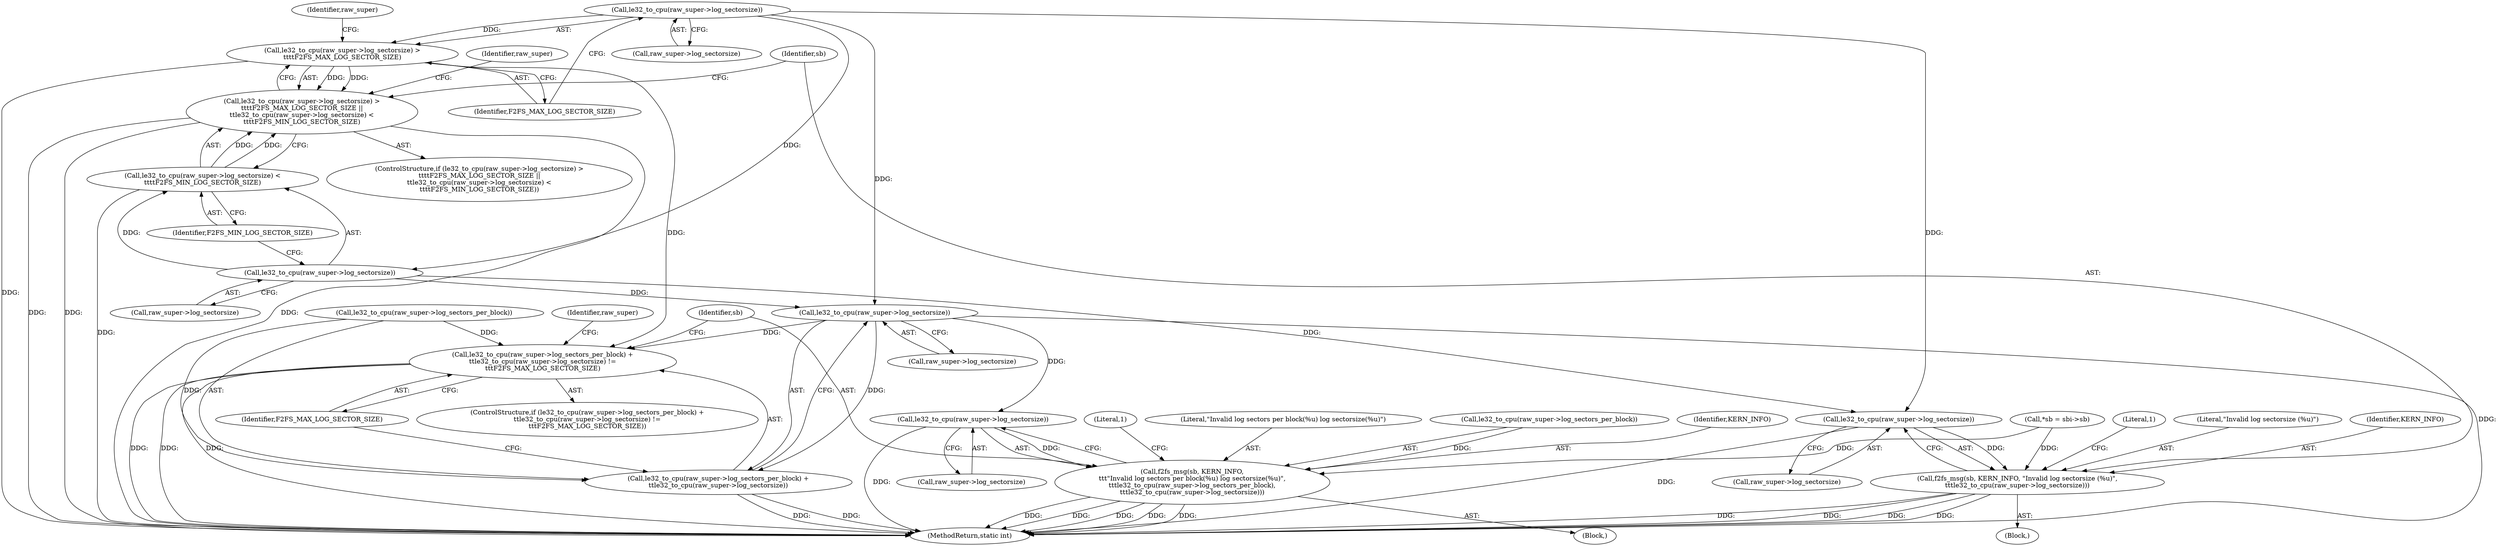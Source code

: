 digraph "0_linux_b9dd46188edc2f0d1f37328637860bb65a771124@pointer" {
"1000199" [label="(Call,le32_to_cpu(raw_super->log_sectorsize))"];
"1000198" [label="(Call,le32_to_cpu(raw_super->log_sectorsize) >\n\t\t\t\tF2FS_MAX_LOG_SECTOR_SIZE)"];
"1000197" [label="(Call,le32_to_cpu(raw_super->log_sectorsize) >\n\t\t\t\tF2FS_MAX_LOG_SECTOR_SIZE ||\n\t\tle32_to_cpu(raw_super->log_sectorsize) <\n\t\t\t\tF2FS_MIN_LOG_SECTOR_SIZE)"];
"1000222" [label="(Call,le32_to_cpu(raw_super->log_sectors_per_block) +\n\t\tle32_to_cpu(raw_super->log_sectorsize) !=\n\t\t\tF2FS_MAX_LOG_SECTOR_SIZE)"];
"1000205" [label="(Call,le32_to_cpu(raw_super->log_sectorsize))"];
"1000204" [label="(Call,le32_to_cpu(raw_super->log_sectorsize) <\n\t\t\t\tF2FS_MIN_LOG_SECTOR_SIZE)"];
"1000215" [label="(Call,le32_to_cpu(raw_super->log_sectorsize))"];
"1000211" [label="(Call,f2fs_msg(sb, KERN_INFO, \"Invalid log sectorsize (%u)\",\n\t\t\tle32_to_cpu(raw_super->log_sectorsize)))"];
"1000228" [label="(Call,le32_to_cpu(raw_super->log_sectorsize))"];
"1000223" [label="(Call,le32_to_cpu(raw_super->log_sectors_per_block) +\n\t\tle32_to_cpu(raw_super->log_sectorsize))"];
"1000242" [label="(Call,le32_to_cpu(raw_super->log_sectorsize))"];
"1000234" [label="(Call,f2fs_msg(sb, KERN_INFO,\n\t\t\t\"Invalid log sectors per block(%u) log sectorsize(%u)\",\n\t\t\tle32_to_cpu(raw_super->log_sectors_per_block),\n\t\t\tle32_to_cpu(raw_super->log_sectorsize)))"];
"1000204" [label="(Call,le32_to_cpu(raw_super->log_sectorsize) <\n\t\t\t\tF2FS_MIN_LOG_SECTOR_SIZE)"];
"1000234" [label="(Call,f2fs_msg(sb, KERN_INFO,\n\t\t\t\"Invalid log sectors per block(%u) log sectorsize(%u)\",\n\t\t\tle32_to_cpu(raw_super->log_sectors_per_block),\n\t\t\tle32_to_cpu(raw_super->log_sectorsize)))"];
"1000238" [label="(Call,le32_to_cpu(raw_super->log_sectors_per_block))"];
"1000214" [label="(Literal,\"Invalid log sectorsize (%u)\")"];
"1000121" [label="(Call,*sb = sbi->sb)"];
"1000211" [label="(Call,f2fs_msg(sb, KERN_INFO, \"Invalid log sectorsize (%u)\",\n\t\t\tle32_to_cpu(raw_super->log_sectorsize)))"];
"1000253" [label="(Identifier,raw_super)"];
"1000198" [label="(Call,le32_to_cpu(raw_super->log_sectorsize) >\n\t\t\t\tF2FS_MAX_LOG_SECTOR_SIZE)"];
"1000213" [label="(Identifier,KERN_INFO)"];
"1000197" [label="(Call,le32_to_cpu(raw_super->log_sectorsize) >\n\t\t\t\tF2FS_MAX_LOG_SECTOR_SIZE ||\n\t\tle32_to_cpu(raw_super->log_sectorsize) <\n\t\t\t\tF2FS_MIN_LOG_SECTOR_SIZE)"];
"1000224" [label="(Call,le32_to_cpu(raw_super->log_sectors_per_block))"];
"1000233" [label="(Block,)"];
"1000229" [label="(Call,raw_super->log_sectorsize)"];
"1000232" [label="(Identifier,F2FS_MAX_LOG_SECTOR_SIZE)"];
"1000243" [label="(Call,raw_super->log_sectorsize)"];
"1000212" [label="(Identifier,sb)"];
"1000210" [label="(Block,)"];
"1000223" [label="(Call,le32_to_cpu(raw_super->log_sectors_per_block) +\n\t\tle32_to_cpu(raw_super->log_sectorsize))"];
"1000216" [label="(Call,raw_super->log_sectorsize)"];
"1000228" [label="(Call,le32_to_cpu(raw_super->log_sectorsize))"];
"1000242" [label="(Call,le32_to_cpu(raw_super->log_sectorsize))"];
"1000221" [label="(ControlStructure,if (le32_to_cpu(raw_super->log_sectors_per_block) +\n\t\tle32_to_cpu(raw_super->log_sectorsize) !=\n\t\t\tF2FS_MAX_LOG_SECTOR_SIZE))"];
"1000200" [label="(Call,raw_super->log_sectorsize)"];
"1000247" [label="(Literal,1)"];
"1000222" [label="(Call,le32_to_cpu(raw_super->log_sectors_per_block) +\n\t\tle32_to_cpu(raw_super->log_sectorsize) !=\n\t\t\tF2FS_MAX_LOG_SECTOR_SIZE)"];
"1000199" [label="(Call,le32_to_cpu(raw_super->log_sectorsize))"];
"1000220" [label="(Literal,1)"];
"1000226" [label="(Identifier,raw_super)"];
"1000209" [label="(Identifier,F2FS_MIN_LOG_SECTOR_SIZE)"];
"1000237" [label="(Literal,\"Invalid log sectors per block(%u) log sectorsize(%u)\")"];
"1000314" [label="(MethodReturn,static int)"];
"1000206" [label="(Call,raw_super->log_sectorsize)"];
"1000215" [label="(Call,le32_to_cpu(raw_super->log_sectorsize))"];
"1000236" [label="(Identifier,KERN_INFO)"];
"1000205" [label="(Call,le32_to_cpu(raw_super->log_sectorsize))"];
"1000203" [label="(Identifier,F2FS_MAX_LOG_SECTOR_SIZE)"];
"1000235" [label="(Identifier,sb)"];
"1000196" [label="(ControlStructure,if (le32_to_cpu(raw_super->log_sectorsize) >\n\t\t\t\tF2FS_MAX_LOG_SECTOR_SIZE ||\n\t\tle32_to_cpu(raw_super->log_sectorsize) <\n\t\t\t\tF2FS_MIN_LOG_SECTOR_SIZE))"];
"1000207" [label="(Identifier,raw_super)"];
"1000199" -> "1000198"  [label="AST: "];
"1000199" -> "1000200"  [label="CFG: "];
"1000200" -> "1000199"  [label="AST: "];
"1000203" -> "1000199"  [label="CFG: "];
"1000199" -> "1000198"  [label="DDG: "];
"1000199" -> "1000205"  [label="DDG: "];
"1000199" -> "1000215"  [label="DDG: "];
"1000199" -> "1000228"  [label="DDG: "];
"1000198" -> "1000197"  [label="AST: "];
"1000198" -> "1000203"  [label="CFG: "];
"1000203" -> "1000198"  [label="AST: "];
"1000207" -> "1000198"  [label="CFG: "];
"1000197" -> "1000198"  [label="CFG: "];
"1000198" -> "1000314"  [label="DDG: "];
"1000198" -> "1000197"  [label="DDG: "];
"1000198" -> "1000197"  [label="DDG: "];
"1000198" -> "1000222"  [label="DDG: "];
"1000197" -> "1000196"  [label="AST: "];
"1000197" -> "1000204"  [label="CFG: "];
"1000204" -> "1000197"  [label="AST: "];
"1000212" -> "1000197"  [label="CFG: "];
"1000226" -> "1000197"  [label="CFG: "];
"1000197" -> "1000314"  [label="DDG: "];
"1000197" -> "1000314"  [label="DDG: "];
"1000197" -> "1000314"  [label="DDG: "];
"1000204" -> "1000197"  [label="DDG: "];
"1000204" -> "1000197"  [label="DDG: "];
"1000222" -> "1000221"  [label="AST: "];
"1000222" -> "1000232"  [label="CFG: "];
"1000223" -> "1000222"  [label="AST: "];
"1000232" -> "1000222"  [label="AST: "];
"1000235" -> "1000222"  [label="CFG: "];
"1000253" -> "1000222"  [label="CFG: "];
"1000222" -> "1000314"  [label="DDG: "];
"1000222" -> "1000314"  [label="DDG: "];
"1000222" -> "1000314"  [label="DDG: "];
"1000224" -> "1000222"  [label="DDG: "];
"1000228" -> "1000222"  [label="DDG: "];
"1000205" -> "1000204"  [label="AST: "];
"1000205" -> "1000206"  [label="CFG: "];
"1000206" -> "1000205"  [label="AST: "];
"1000209" -> "1000205"  [label="CFG: "];
"1000205" -> "1000204"  [label="DDG: "];
"1000205" -> "1000215"  [label="DDG: "];
"1000205" -> "1000228"  [label="DDG: "];
"1000204" -> "1000209"  [label="CFG: "];
"1000209" -> "1000204"  [label="AST: "];
"1000204" -> "1000314"  [label="DDG: "];
"1000215" -> "1000211"  [label="AST: "];
"1000215" -> "1000216"  [label="CFG: "];
"1000216" -> "1000215"  [label="AST: "];
"1000211" -> "1000215"  [label="CFG: "];
"1000215" -> "1000314"  [label="DDG: "];
"1000215" -> "1000211"  [label="DDG: "];
"1000211" -> "1000210"  [label="AST: "];
"1000212" -> "1000211"  [label="AST: "];
"1000213" -> "1000211"  [label="AST: "];
"1000214" -> "1000211"  [label="AST: "];
"1000220" -> "1000211"  [label="CFG: "];
"1000211" -> "1000314"  [label="DDG: "];
"1000211" -> "1000314"  [label="DDG: "];
"1000211" -> "1000314"  [label="DDG: "];
"1000211" -> "1000314"  [label="DDG: "];
"1000121" -> "1000211"  [label="DDG: "];
"1000228" -> "1000223"  [label="AST: "];
"1000228" -> "1000229"  [label="CFG: "];
"1000229" -> "1000228"  [label="AST: "];
"1000223" -> "1000228"  [label="CFG: "];
"1000228" -> "1000314"  [label="DDG: "];
"1000228" -> "1000223"  [label="DDG: "];
"1000228" -> "1000242"  [label="DDG: "];
"1000224" -> "1000223"  [label="AST: "];
"1000232" -> "1000223"  [label="CFG: "];
"1000223" -> "1000314"  [label="DDG: "];
"1000223" -> "1000314"  [label="DDG: "];
"1000224" -> "1000223"  [label="DDG: "];
"1000242" -> "1000234"  [label="AST: "];
"1000242" -> "1000243"  [label="CFG: "];
"1000243" -> "1000242"  [label="AST: "];
"1000234" -> "1000242"  [label="CFG: "];
"1000242" -> "1000314"  [label="DDG: "];
"1000242" -> "1000234"  [label="DDG: "];
"1000234" -> "1000233"  [label="AST: "];
"1000235" -> "1000234"  [label="AST: "];
"1000236" -> "1000234"  [label="AST: "];
"1000237" -> "1000234"  [label="AST: "];
"1000238" -> "1000234"  [label="AST: "];
"1000247" -> "1000234"  [label="CFG: "];
"1000234" -> "1000314"  [label="DDG: "];
"1000234" -> "1000314"  [label="DDG: "];
"1000234" -> "1000314"  [label="DDG: "];
"1000234" -> "1000314"  [label="DDG: "];
"1000234" -> "1000314"  [label="DDG: "];
"1000121" -> "1000234"  [label="DDG: "];
"1000238" -> "1000234"  [label="DDG: "];
}
